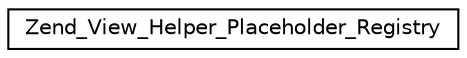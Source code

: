 digraph G
{
  edge [fontname="Helvetica",fontsize="10",labelfontname="Helvetica",labelfontsize="10"];
  node [fontname="Helvetica",fontsize="10",shape=record];
  rankdir="LR";
  Node1 [label="Zend_View_Helper_Placeholder_Registry",height=0.2,width=0.4,color="black", fillcolor="white", style="filled",URL="$class_zend___view___helper___placeholder___registry.html"];
}
